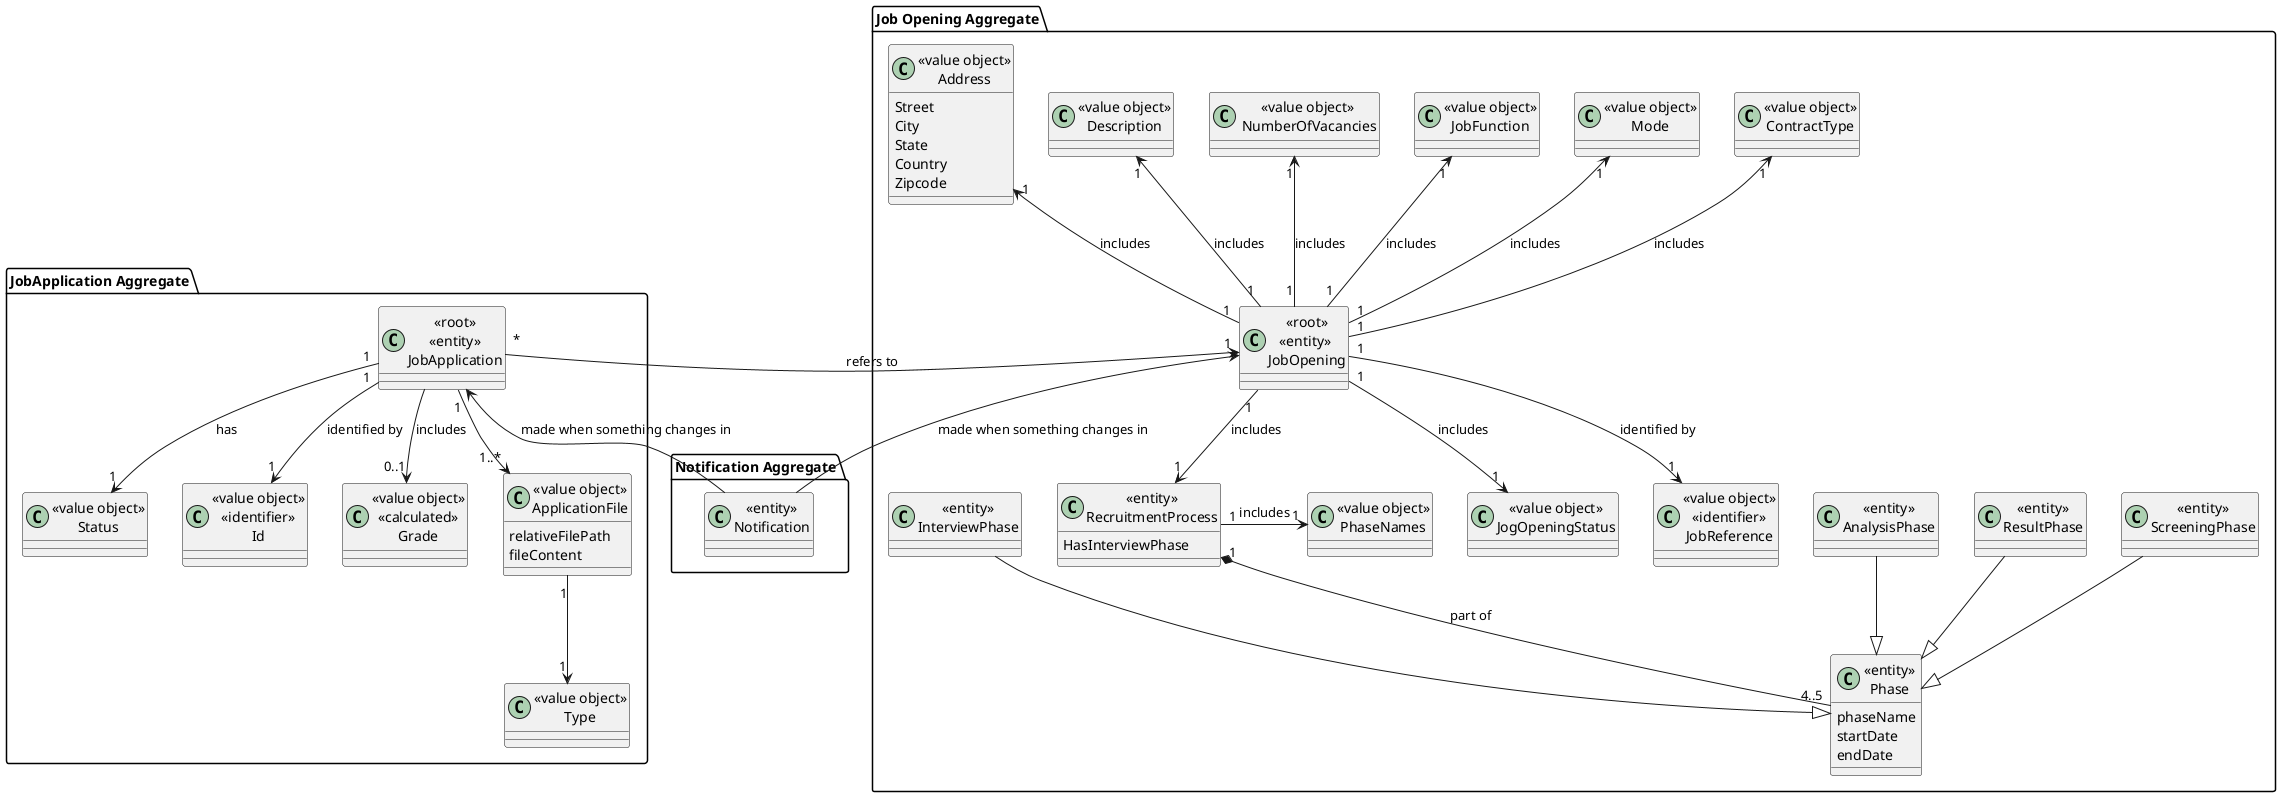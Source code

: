 @startuml
'https://plantuml.com/class-diagram

package "Job Opening Aggregate"{

    class "«entity»\nRecruitmentProcess" as RecruitmentProcess{
        HasInterviewPhase
    }

     class "«entity»\nPhase" as Phase{
        phaseName
        startDate
        endDate
     }

    class "«value object»\nPhaseNames" as PhaseNames{

    }


 class "«entity»\nScreeningPhase" as ScreeningPhase{

     }

    class "«entity»\nResultPhase" as ResultPhase{
    }

    class "«entity»\nAnalysisPhase" as AnalysisPhase{

    }

    class "«root»\n«entity» \nJobOpening" as JobOpening{


    }

    class "«value object»\nJogOpeningStatus" as JogOpeningStatus {
    }

     class "«value object»\nContractType" as ContractType{
     }

    class "«value object»\nMode" as Mode{

    }

    class "«value object»\nJobFunction" as JobFunction{

    }

    class "«value object»\n NumberOfVacancies" as  NumberOfVacancies{

    }

    class "«value object»\nDescription" as Description{

    }


    class "«value object»\nAddress" as Address1{
        Street
        City
        State
        Country
        Zipcode
    }

    class "«value object»\n«identifier»\nJobReference" as JobReference{
    }

    class  "«entity»\nInterviewPhase" as InterviewPhase{

    }

}

package "Notification Aggregate"{
    class "«entity»\nNotification" as Notification{
    }
}


package "JobApplication Aggregate"{
    class "«root»\n«entity»\nJobApplication" as JobApplication{

    }
    class "«value object»\nStatus" as Status{
    }

     class "«value object»\n«identifier»\nId" as ID{
     }

    class "«value object»\n«calculated»\nGrade" as Grade{}


    class "«value object»\nApplicationFile" as ApplicationFile{
    relativeFilePath
    fileContent


    }

    class "«value object»\nType" as Type{
    }
}



Mode "1" <-- "1"JobOpening : includes
JobFunction "1" <-- "1"JobOpening : includes
NumberOfVacancies "1" <-- "1"JobOpening : includes
Description "1" <-- "1"JobOpening : includes
Address1"1" <-- "1"JobOpening : includes
ContractType "1" <--"1" JobOpening : includes



JobOpening "1"-->"1" JobReference : identified by

JobOpening "1"-->"1" JogOpeningStatus : includes
RecruitmentProcess "1" *--"4..5" Phase :part of
RecruitmentProcess "1" -> "1" PhaseNames : includes
JobOpening "1" --> "1"RecruitmentProcess :includes


ScreeningPhase --|> Phase
ResultPhase --|> Phase
InterviewPhase --|> Phase
AnalysisPhase --|> Phase

JobOpening <-- Notification : made when something changes in
JobApplication <-- Notification : made when something changes in



JobApplication"1"-->"1" ID : identified by
JobApplication "1" --> "1..*" ApplicationFile
ApplicationFile "1" --> "1" Type
JobOpening "1"<-"*"JobApplication : refers to
JobApplication --> "0..1" Grade : includes
JobApplication "1"-->"1" Status : has


@enduml